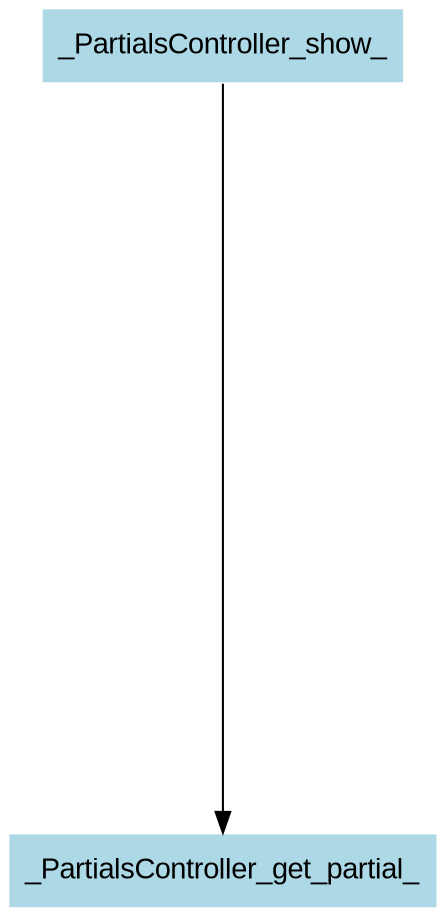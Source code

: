 digraph CallGraph {
ranksep=5;
nodesep=0.5;
node [fontname=Arial];
edge [fontname=Arial];
_PartialsController_show_ -> _PartialsController_get_partial_;
_PartialsController_show_ [shape=box, style=filled, fillcolor=lightblue  , color=white];
_PartialsController_get_partial_ [shape=box, style=filled, fillcolor=lightblue  , color=white];
}
